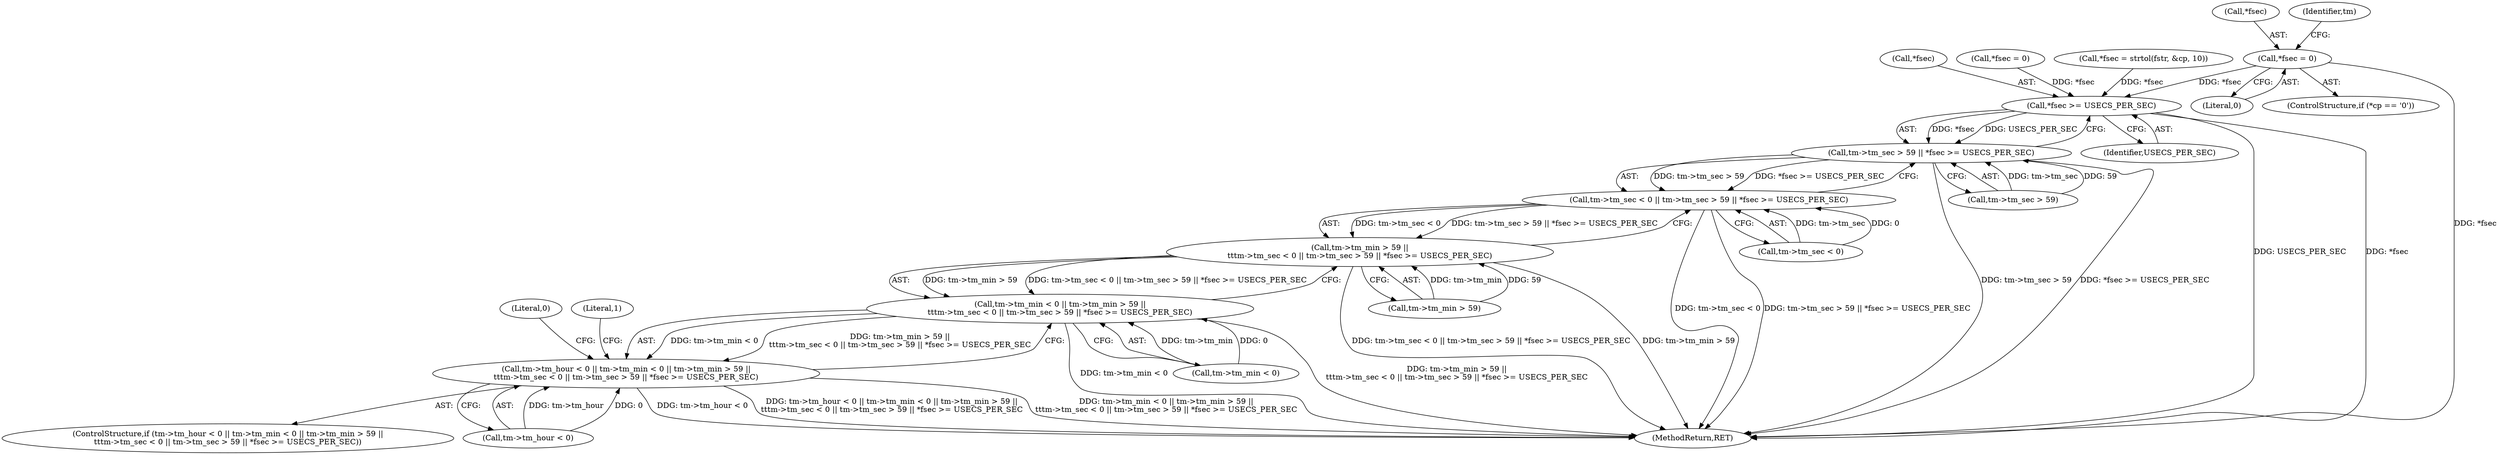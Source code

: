 digraph "0_postgres_4318daecc959886d001a6e79c6ea853e8b1dfb4b_1@pointer" {
"1000190" [label="(Call,*fsec = 0)"];
"1000271" [label="(Call,*fsec >= USECS_PER_SEC)"];
"1000265" [label="(Call,tm->tm_sec > 59 || *fsec >= USECS_PER_SEC)"];
"1000259" [label="(Call,tm->tm_sec < 0 || tm->tm_sec > 59 || *fsec >= USECS_PER_SEC)"];
"1000253" [label="(Call,tm->tm_min > 59 ||\n\t\ttm->tm_sec < 0 || tm->tm_sec > 59 || *fsec >= USECS_PER_SEC)"];
"1000247" [label="(Call,tm->tm_min < 0 || tm->tm_min > 59 ||\n\t\ttm->tm_sec < 0 || tm->tm_sec > 59 || *fsec >= USECS_PER_SEC)"];
"1000241" [label="(Call,tm->tm_hour < 0 || tm->tm_min < 0 || tm->tm_min > 59 ||\n\t\ttm->tm_sec < 0 || tm->tm_sec > 59 || *fsec >= USECS_PER_SEC)"];
"1000190" [label="(Call,*fsec = 0)"];
"1000254" [label="(Call,tm->tm_min > 59)"];
"1000248" [label="(Call,tm->tm_min < 0)"];
"1000241" [label="(Call,tm->tm_hour < 0 || tm->tm_min < 0 || tm->tm_min > 59 ||\n\t\ttm->tm_sec < 0 || tm->tm_sec > 59 || *fsec >= USECS_PER_SEC)"];
"1000240" [label="(ControlStructure,if (tm->tm_hour < 0 || tm->tm_min < 0 || tm->tm_min > 59 ||\n\t\ttm->tm_sec < 0 || tm->tm_sec > 59 || *fsec >= USECS_PER_SEC))"];
"1000266" [label="(Call,tm->tm_sec > 59)"];
"1000193" [label="(Literal,0)"];
"1000272" [label="(Call,*fsec)"];
"1000185" [label="(ControlStructure,if (*cp == '\0'))"];
"1000274" [label="(Identifier,USECS_PER_SEC)"];
"1000271" [label="(Call,*fsec >= USECS_PER_SEC)"];
"1000247" [label="(Call,tm->tm_min < 0 || tm->tm_min > 59 ||\n\t\ttm->tm_sec < 0 || tm->tm_sec > 59 || *fsec >= USECS_PER_SEC)"];
"1000259" [label="(Call,tm->tm_sec < 0 || tm->tm_sec > 59 || *fsec >= USECS_PER_SEC)"];
"1000253" [label="(Call,tm->tm_min > 59 ||\n\t\ttm->tm_sec < 0 || tm->tm_sec > 59 || *fsec >= USECS_PER_SEC)"];
"1000156" [label="(Call,*fsec = 0)"];
"1000279" [label="(Literal,0)"];
"1000280" [label="(MethodReturn,RET)"];
"1000191" [label="(Call,*fsec)"];
"1000265" [label="(Call,tm->tm_sec > 59 || *fsec >= USECS_PER_SEC)"];
"1000220" [label="(Call,*fsec = strtol(fstr, &cp, 10))"];
"1000242" [label="(Call,tm->tm_hour < 0)"];
"1000260" [label="(Call,tm->tm_sec < 0)"];
"1000244" [label="(Identifier,tm)"];
"1000277" [label="(Literal,1)"];
"1000190" -> "1000185"  [label="AST: "];
"1000190" -> "1000193"  [label="CFG: "];
"1000191" -> "1000190"  [label="AST: "];
"1000193" -> "1000190"  [label="AST: "];
"1000244" -> "1000190"  [label="CFG: "];
"1000190" -> "1000280"  [label="DDG: *fsec"];
"1000190" -> "1000271"  [label="DDG: *fsec"];
"1000271" -> "1000265"  [label="AST: "];
"1000271" -> "1000274"  [label="CFG: "];
"1000272" -> "1000271"  [label="AST: "];
"1000274" -> "1000271"  [label="AST: "];
"1000265" -> "1000271"  [label="CFG: "];
"1000271" -> "1000280"  [label="DDG: USECS_PER_SEC"];
"1000271" -> "1000280"  [label="DDG: *fsec"];
"1000271" -> "1000265"  [label="DDG: *fsec"];
"1000271" -> "1000265"  [label="DDG: USECS_PER_SEC"];
"1000220" -> "1000271"  [label="DDG: *fsec"];
"1000156" -> "1000271"  [label="DDG: *fsec"];
"1000265" -> "1000259"  [label="AST: "];
"1000265" -> "1000266"  [label="CFG: "];
"1000266" -> "1000265"  [label="AST: "];
"1000259" -> "1000265"  [label="CFG: "];
"1000265" -> "1000280"  [label="DDG: tm->tm_sec > 59"];
"1000265" -> "1000280"  [label="DDG: *fsec >= USECS_PER_SEC"];
"1000265" -> "1000259"  [label="DDG: tm->tm_sec > 59"];
"1000265" -> "1000259"  [label="DDG: *fsec >= USECS_PER_SEC"];
"1000266" -> "1000265"  [label="DDG: tm->tm_sec"];
"1000266" -> "1000265"  [label="DDG: 59"];
"1000259" -> "1000253"  [label="AST: "];
"1000259" -> "1000260"  [label="CFG: "];
"1000260" -> "1000259"  [label="AST: "];
"1000253" -> "1000259"  [label="CFG: "];
"1000259" -> "1000280"  [label="DDG: tm->tm_sec < 0"];
"1000259" -> "1000280"  [label="DDG: tm->tm_sec > 59 || *fsec >= USECS_PER_SEC"];
"1000259" -> "1000253"  [label="DDG: tm->tm_sec < 0"];
"1000259" -> "1000253"  [label="DDG: tm->tm_sec > 59 || *fsec >= USECS_PER_SEC"];
"1000260" -> "1000259"  [label="DDG: tm->tm_sec"];
"1000260" -> "1000259"  [label="DDG: 0"];
"1000253" -> "1000247"  [label="AST: "];
"1000253" -> "1000254"  [label="CFG: "];
"1000254" -> "1000253"  [label="AST: "];
"1000247" -> "1000253"  [label="CFG: "];
"1000253" -> "1000280"  [label="DDG: tm->tm_sec < 0 || tm->tm_sec > 59 || *fsec >= USECS_PER_SEC"];
"1000253" -> "1000280"  [label="DDG: tm->tm_min > 59"];
"1000253" -> "1000247"  [label="DDG: tm->tm_min > 59"];
"1000253" -> "1000247"  [label="DDG: tm->tm_sec < 0 || tm->tm_sec > 59 || *fsec >= USECS_PER_SEC"];
"1000254" -> "1000253"  [label="DDG: tm->tm_min"];
"1000254" -> "1000253"  [label="DDG: 59"];
"1000247" -> "1000241"  [label="AST: "];
"1000247" -> "1000248"  [label="CFG: "];
"1000248" -> "1000247"  [label="AST: "];
"1000241" -> "1000247"  [label="CFG: "];
"1000247" -> "1000280"  [label="DDG: tm->tm_min < 0"];
"1000247" -> "1000280"  [label="DDG: tm->tm_min > 59 ||\n\t\ttm->tm_sec < 0 || tm->tm_sec > 59 || *fsec >= USECS_PER_SEC"];
"1000247" -> "1000241"  [label="DDG: tm->tm_min < 0"];
"1000247" -> "1000241"  [label="DDG: tm->tm_min > 59 ||\n\t\ttm->tm_sec < 0 || tm->tm_sec > 59 || *fsec >= USECS_PER_SEC"];
"1000248" -> "1000247"  [label="DDG: tm->tm_min"];
"1000248" -> "1000247"  [label="DDG: 0"];
"1000241" -> "1000240"  [label="AST: "];
"1000241" -> "1000242"  [label="CFG: "];
"1000242" -> "1000241"  [label="AST: "];
"1000277" -> "1000241"  [label="CFG: "];
"1000279" -> "1000241"  [label="CFG: "];
"1000241" -> "1000280"  [label="DDG: tm->tm_hour < 0"];
"1000241" -> "1000280"  [label="DDG: tm->tm_hour < 0 || tm->tm_min < 0 || tm->tm_min > 59 ||\n\t\ttm->tm_sec < 0 || tm->tm_sec > 59 || *fsec >= USECS_PER_SEC"];
"1000241" -> "1000280"  [label="DDG: tm->tm_min < 0 || tm->tm_min > 59 ||\n\t\ttm->tm_sec < 0 || tm->tm_sec > 59 || *fsec >= USECS_PER_SEC"];
"1000242" -> "1000241"  [label="DDG: tm->tm_hour"];
"1000242" -> "1000241"  [label="DDG: 0"];
}
